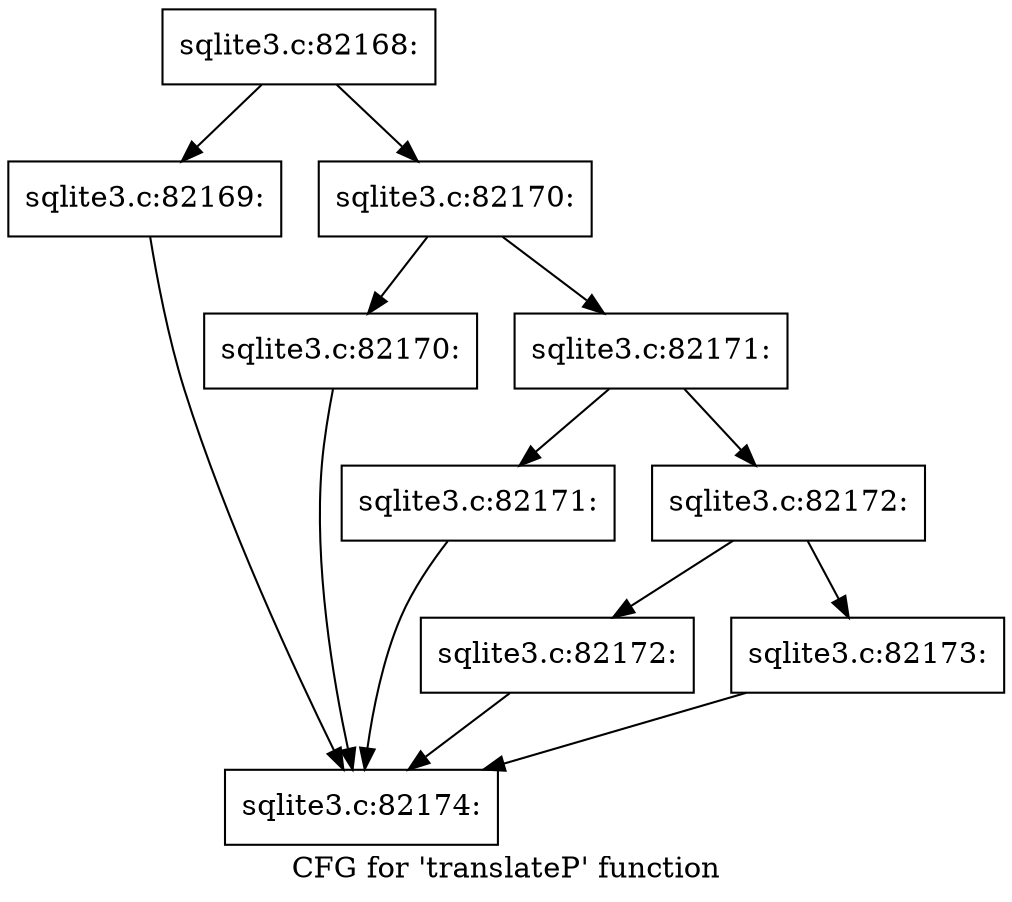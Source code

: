 digraph "CFG for 'translateP' function" {
	label="CFG for 'translateP' function";

	Node0x55c0f7bd10f0 [shape=record,label="{sqlite3.c:82168:}"];
	Node0x55c0f7bd10f0 -> Node0x55c0f7c08db0;
	Node0x55c0f7bd10f0 -> Node0x55c0f7c09540;
	Node0x55c0f7c08db0 [shape=record,label="{sqlite3.c:82169:}"];
	Node0x55c0f7c08db0 -> Node0x55c0f5e52bc0;
	Node0x55c0f7c09540 [shape=record,label="{sqlite3.c:82170:}"];
	Node0x55c0f7c09540 -> Node0x55c0f7c09ac0;
	Node0x55c0f7c09540 -> Node0x55c0f7c09b10;
	Node0x55c0f7c09ac0 [shape=record,label="{sqlite3.c:82170:}"];
	Node0x55c0f7c09ac0 -> Node0x55c0f5e52bc0;
	Node0x55c0f7c09b10 [shape=record,label="{sqlite3.c:82171:}"];
	Node0x55c0f7c09b10 -> Node0x55c0f7c0a210;
	Node0x55c0f7c09b10 -> Node0x55c0f7c0a260;
	Node0x55c0f7c0a210 [shape=record,label="{sqlite3.c:82171:}"];
	Node0x55c0f7c0a210 -> Node0x55c0f5e52bc0;
	Node0x55c0f7c0a260 [shape=record,label="{sqlite3.c:82172:}"];
	Node0x55c0f7c0a260 -> Node0x55c0f7c0a960;
	Node0x55c0f7c0a260 -> Node0x55c0f7c0a9b0;
	Node0x55c0f7c0a960 [shape=record,label="{sqlite3.c:82172:}"];
	Node0x55c0f7c0a960 -> Node0x55c0f5e52bc0;
	Node0x55c0f7c0a9b0 [shape=record,label="{sqlite3.c:82173:}"];
	Node0x55c0f7c0a9b0 -> Node0x55c0f5e52bc0;
	Node0x55c0f5e52bc0 [shape=record,label="{sqlite3.c:82174:}"];
}
